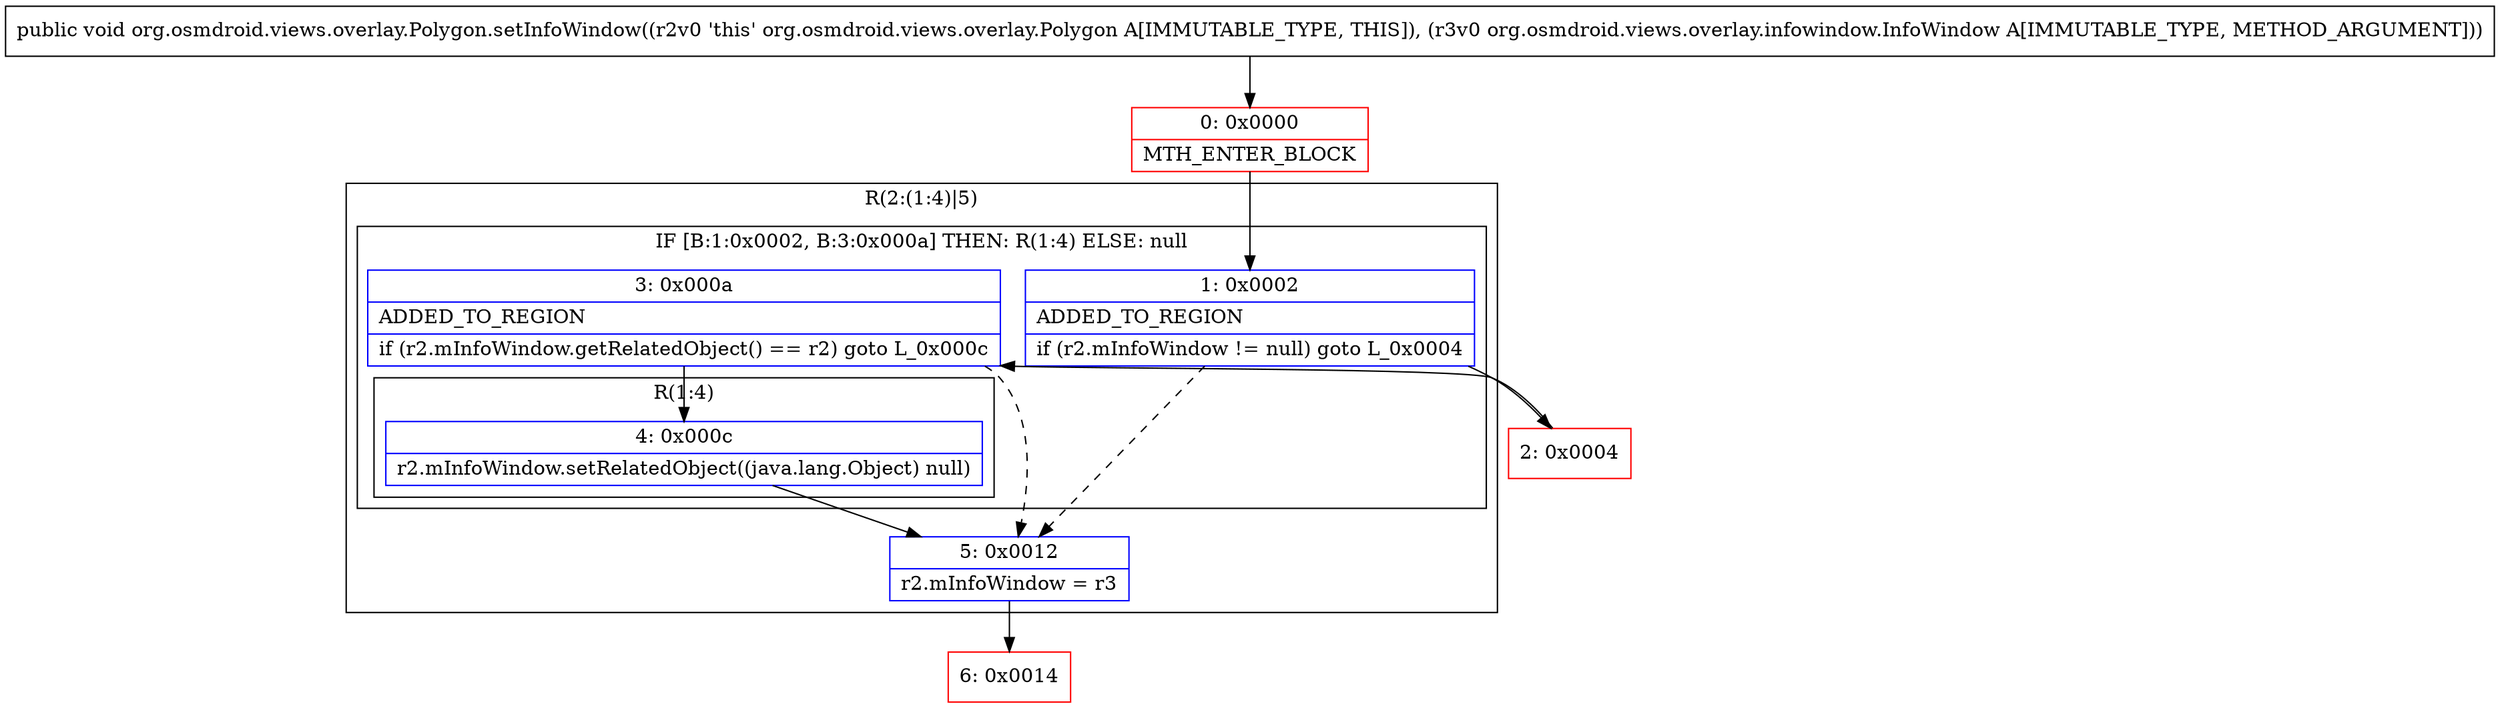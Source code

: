digraph "CFG fororg.osmdroid.views.overlay.Polygon.setInfoWindow(Lorg\/osmdroid\/views\/overlay\/infowindow\/InfoWindow;)V" {
subgraph cluster_Region_1946560462 {
label = "R(2:(1:4)|5)";
node [shape=record,color=blue];
subgraph cluster_IfRegion_752846355 {
label = "IF [B:1:0x0002, B:3:0x000a] THEN: R(1:4) ELSE: null";
node [shape=record,color=blue];
Node_1 [shape=record,label="{1\:\ 0x0002|ADDED_TO_REGION\l|if (r2.mInfoWindow != null) goto L_0x0004\l}"];
Node_3 [shape=record,label="{3\:\ 0x000a|ADDED_TO_REGION\l|if (r2.mInfoWindow.getRelatedObject() == r2) goto L_0x000c\l}"];
subgraph cluster_Region_791157436 {
label = "R(1:4)";
node [shape=record,color=blue];
Node_4 [shape=record,label="{4\:\ 0x000c|r2.mInfoWindow.setRelatedObject((java.lang.Object) null)\l}"];
}
}
Node_5 [shape=record,label="{5\:\ 0x0012|r2.mInfoWindow = r3\l}"];
}
Node_0 [shape=record,color=red,label="{0\:\ 0x0000|MTH_ENTER_BLOCK\l}"];
Node_2 [shape=record,color=red,label="{2\:\ 0x0004}"];
Node_6 [shape=record,color=red,label="{6\:\ 0x0014}"];
MethodNode[shape=record,label="{public void org.osmdroid.views.overlay.Polygon.setInfoWindow((r2v0 'this' org.osmdroid.views.overlay.Polygon A[IMMUTABLE_TYPE, THIS]), (r3v0 org.osmdroid.views.overlay.infowindow.InfoWindow A[IMMUTABLE_TYPE, METHOD_ARGUMENT])) }"];
MethodNode -> Node_0;
Node_1 -> Node_2;
Node_1 -> Node_5[style=dashed];
Node_3 -> Node_4;
Node_3 -> Node_5[style=dashed];
Node_4 -> Node_5;
Node_5 -> Node_6;
Node_0 -> Node_1;
Node_2 -> Node_3;
}

